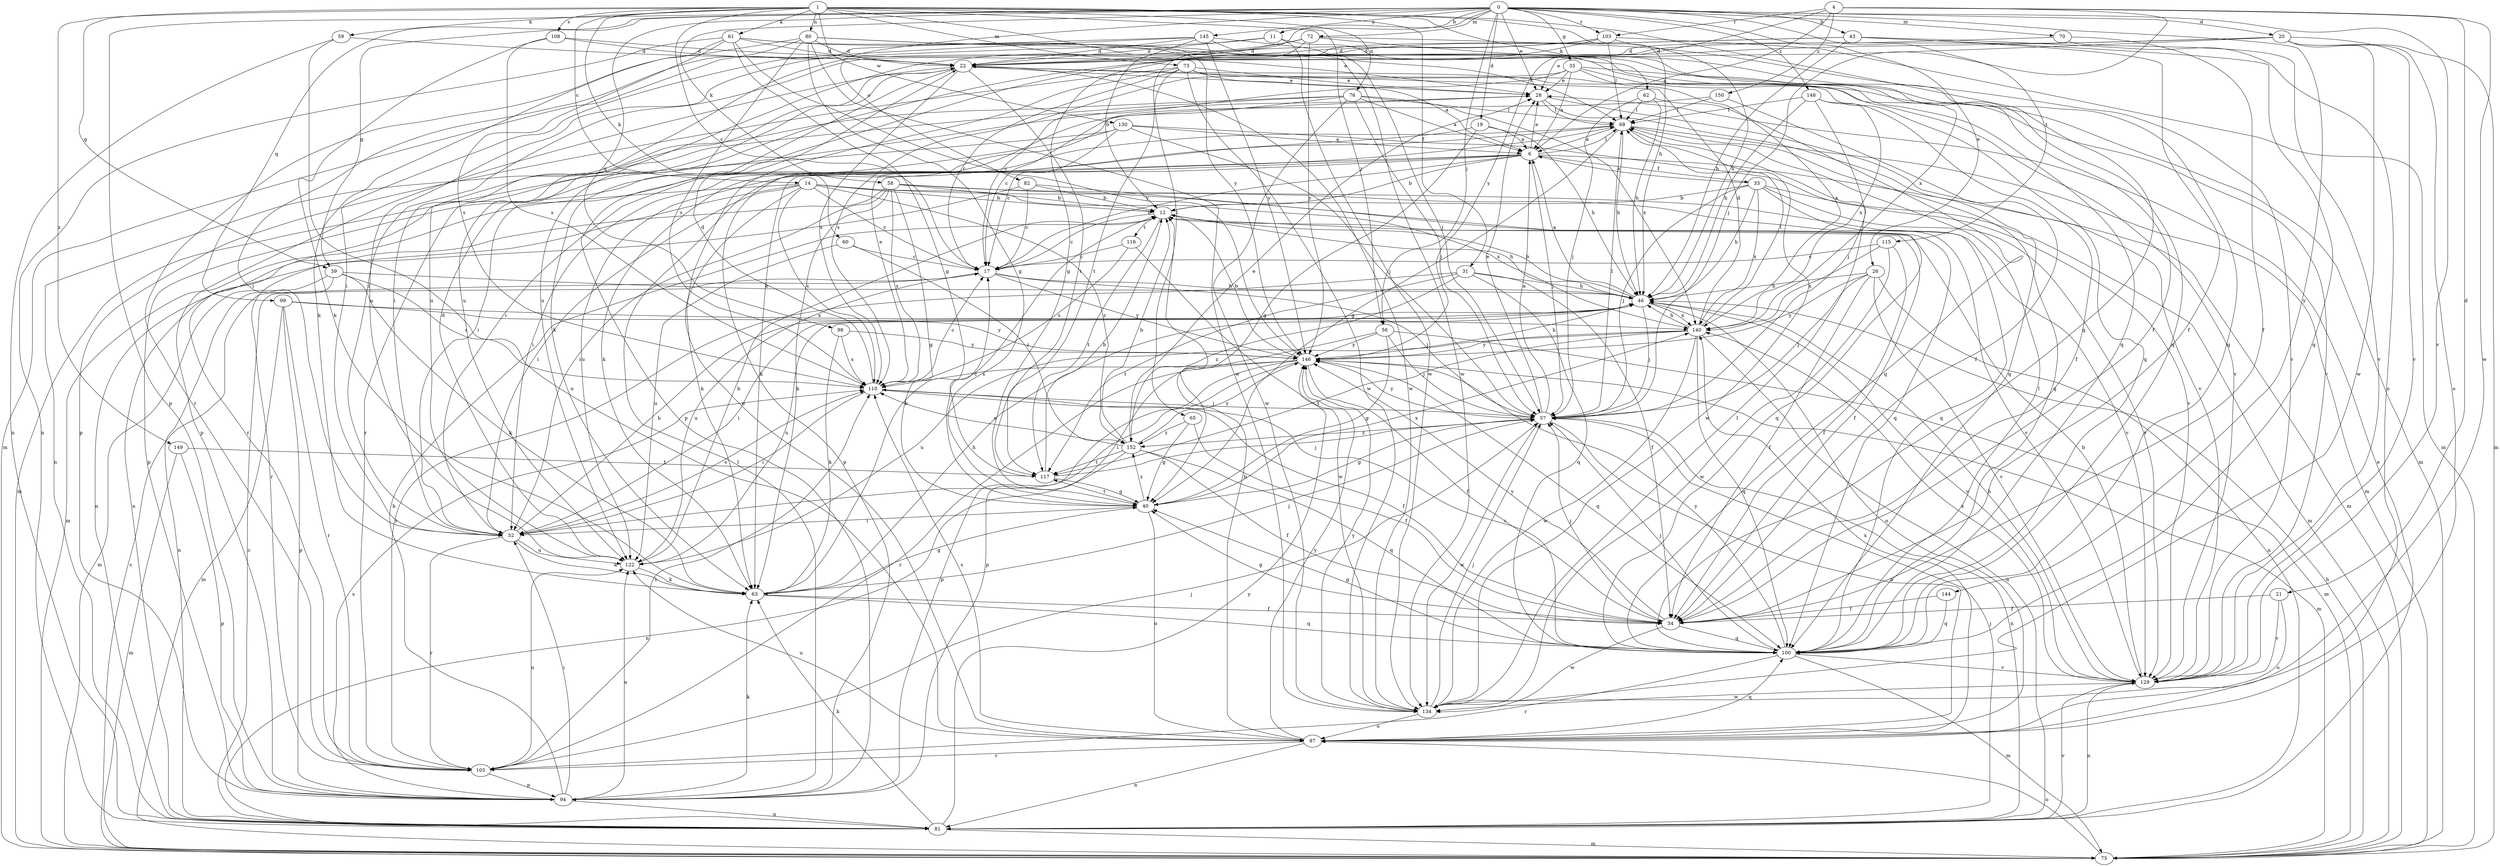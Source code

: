 strict digraph  {
0;
1;
4;
6;
11;
12;
14;
17;
19;
20;
21;
22;
26;
28;
31;
33;
34;
35;
39;
40;
43;
46;
52;
56;
57;
58;
59;
60;
61;
62;
63;
65;
68;
70;
72;
73;
75;
76;
80;
81;
82;
87;
94;
98;
99;
100;
103;
105;
108;
110;
115;
116;
117;
122;
129;
130;
134;
140;
144;
145;
146;
148;
149;
150;
152;
0 -> 11  [label=b];
0 -> 19  [label=d];
0 -> 20  [label=d];
0 -> 26  [label=e];
0 -> 28  [label=e];
0 -> 35  [label=g];
0 -> 39  [label=g];
0 -> 43  [label=h];
0 -> 56  [label=j];
0 -> 58  [label=k];
0 -> 65  [label=l];
0 -> 70  [label=m];
0 -> 72  [label=m];
0 -> 82  [label=o];
0 -> 94  [label=p];
0 -> 98  [label=q];
0 -> 99  [label=q];
0 -> 103  [label=r];
0 -> 115  [label=t];
0 -> 129  [label=v];
0 -> 144  [label=y];
0 -> 145  [label=y];
0 -> 148  [label=z];
1 -> 14  [label=c];
1 -> 17  [label=c];
1 -> 31  [label=f];
1 -> 39  [label=g];
1 -> 46  [label=h];
1 -> 56  [label=j];
1 -> 59  [label=k];
1 -> 60  [label=k];
1 -> 61  [label=k];
1 -> 62  [label=k];
1 -> 73  [label=m];
1 -> 76  [label=n];
1 -> 80  [label=n];
1 -> 100  [label=q];
1 -> 108  [label=s];
1 -> 130  [label=w];
1 -> 146  [label=y];
1 -> 149  [label=z];
4 -> 6  [label=a];
4 -> 21  [label=d];
4 -> 57  [label=j];
4 -> 103  [label=r];
4 -> 134  [label=w];
4 -> 146  [label=y];
4 -> 150  [label=z];
6 -> 12  [label=b];
6 -> 17  [label=c];
6 -> 28  [label=e];
6 -> 33  [label=f];
6 -> 52  [label=i];
6 -> 57  [label=j];
6 -> 63  [label=k];
6 -> 68  [label=l];
6 -> 75  [label=m];
6 -> 122  [label=u];
11 -> 22  [label=d];
11 -> 100  [label=q];
11 -> 122  [label=u];
11 -> 134  [label=w];
12 -> 17  [label=c];
12 -> 34  [label=f];
12 -> 46  [label=h];
12 -> 116  [label=t];
12 -> 117  [label=t];
14 -> 12  [label=b];
14 -> 17  [label=c];
14 -> 52  [label=i];
14 -> 63  [label=k];
14 -> 75  [label=m];
14 -> 105  [label=r];
14 -> 110  [label=s];
14 -> 129  [label=v];
14 -> 140  [label=x];
14 -> 152  [label=z];
17 -> 46  [label=h];
17 -> 57  [label=j];
17 -> 122  [label=u];
17 -> 146  [label=y];
19 -> 6  [label=a];
19 -> 40  [label=g];
19 -> 46  [label=h];
19 -> 94  [label=p];
20 -> 22  [label=d];
20 -> 28  [label=e];
20 -> 75  [label=m];
20 -> 87  [label=o];
20 -> 122  [label=u];
20 -> 129  [label=v];
20 -> 134  [label=w];
21 -> 34  [label=f];
21 -> 87  [label=o];
21 -> 129  [label=v];
22 -> 28  [label=e];
22 -> 52  [label=i];
22 -> 63  [label=k];
22 -> 94  [label=p];
22 -> 100  [label=q];
22 -> 110  [label=s];
22 -> 117  [label=t];
22 -> 134  [label=w];
26 -> 34  [label=f];
26 -> 46  [label=h];
26 -> 57  [label=j];
26 -> 81  [label=n];
26 -> 129  [label=v];
26 -> 146  [label=y];
28 -> 68  [label=l];
28 -> 100  [label=q];
28 -> 105  [label=r];
28 -> 129  [label=v];
31 -> 34  [label=f];
31 -> 46  [label=h];
31 -> 100  [label=q];
31 -> 105  [label=r];
31 -> 117  [label=t];
31 -> 152  [label=z];
33 -> 6  [label=a];
33 -> 12  [label=b];
33 -> 46  [label=h];
33 -> 57  [label=j];
33 -> 75  [label=m];
33 -> 100  [label=q];
33 -> 129  [label=v];
33 -> 140  [label=x];
34 -> 40  [label=g];
34 -> 57  [label=j];
34 -> 100  [label=q];
34 -> 134  [label=w];
34 -> 146  [label=y];
35 -> 6  [label=a];
35 -> 17  [label=c];
35 -> 28  [label=e];
35 -> 75  [label=m];
35 -> 110  [label=s];
35 -> 129  [label=v];
35 -> 140  [label=x];
39 -> 46  [label=h];
39 -> 63  [label=k];
39 -> 75  [label=m];
39 -> 81  [label=n];
39 -> 110  [label=s];
40 -> 52  [label=i];
40 -> 87  [label=o];
40 -> 117  [label=t];
40 -> 140  [label=x];
40 -> 152  [label=z];
43 -> 22  [label=d];
43 -> 34  [label=f];
43 -> 46  [label=h];
43 -> 52  [label=i];
43 -> 87  [label=o];
43 -> 100  [label=q];
46 -> 6  [label=a];
46 -> 12  [label=b];
46 -> 52  [label=i];
46 -> 57  [label=j];
46 -> 87  [label=o];
46 -> 122  [label=u];
46 -> 129  [label=v];
46 -> 140  [label=x];
52 -> 46  [label=h];
52 -> 63  [label=k];
52 -> 105  [label=r];
52 -> 110  [label=s];
52 -> 122  [label=u];
56 -> 40  [label=g];
56 -> 57  [label=j];
56 -> 75  [label=m];
56 -> 94  [label=p];
56 -> 146  [label=y];
57 -> 6  [label=a];
57 -> 28  [label=e];
57 -> 40  [label=g];
57 -> 68  [label=l];
57 -> 81  [label=n];
57 -> 87  [label=o];
57 -> 134  [label=w];
57 -> 146  [label=y];
57 -> 152  [label=z];
58 -> 12  [label=b];
58 -> 40  [label=g];
58 -> 52  [label=i];
58 -> 63  [label=k];
58 -> 81  [label=n];
58 -> 100  [label=q];
58 -> 110  [label=s];
58 -> 129  [label=v];
59 -> 22  [label=d];
59 -> 81  [label=n];
59 -> 87  [label=o];
60 -> 17  [label=c];
60 -> 122  [label=u];
60 -> 152  [label=z];
61 -> 22  [label=d];
61 -> 40  [label=g];
61 -> 63  [label=k];
61 -> 81  [label=n];
61 -> 100  [label=q];
61 -> 110  [label=s];
61 -> 140  [label=x];
61 -> 146  [label=y];
62 -> 46  [label=h];
62 -> 57  [label=j];
62 -> 68  [label=l];
62 -> 100  [label=q];
63 -> 12  [label=b];
63 -> 34  [label=f];
63 -> 40  [label=g];
63 -> 46  [label=h];
63 -> 57  [label=j];
63 -> 100  [label=q];
65 -> 34  [label=f];
65 -> 40  [label=g];
65 -> 152  [label=z];
68 -> 6  [label=a];
68 -> 40  [label=g];
68 -> 46  [label=h];
68 -> 52  [label=i];
68 -> 63  [label=k];
68 -> 75  [label=m];
68 -> 100  [label=q];
68 -> 134  [label=w];
70 -> 22  [label=d];
70 -> 34  [label=f];
70 -> 129  [label=v];
72 -> 22  [label=d];
72 -> 40  [label=g];
72 -> 100  [label=q];
72 -> 122  [label=u];
72 -> 129  [label=v];
72 -> 146  [label=y];
73 -> 6  [label=a];
73 -> 17  [label=c];
73 -> 28  [label=e];
73 -> 87  [label=o];
73 -> 94  [label=p];
73 -> 117  [label=t];
73 -> 129  [label=v];
73 -> 134  [label=w];
75 -> 17  [label=c];
75 -> 46  [label=h];
75 -> 87  [label=o];
76 -> 6  [label=a];
76 -> 17  [label=c];
76 -> 57  [label=j];
76 -> 68  [label=l];
76 -> 81  [label=n];
76 -> 105  [label=r];
76 -> 134  [label=w];
76 -> 140  [label=x];
80 -> 22  [label=d];
80 -> 34  [label=f];
80 -> 40  [label=g];
80 -> 52  [label=i];
80 -> 68  [label=l];
80 -> 105  [label=r];
80 -> 110  [label=s];
80 -> 134  [label=w];
81 -> 17  [label=c];
81 -> 28  [label=e];
81 -> 57  [label=j];
81 -> 63  [label=k];
81 -> 75  [label=m];
81 -> 129  [label=v];
81 -> 146  [label=y];
82 -> 12  [label=b];
82 -> 17  [label=c];
82 -> 81  [label=n];
82 -> 100  [label=q];
87 -> 12  [label=b];
87 -> 81  [label=n];
87 -> 100  [label=q];
87 -> 105  [label=r];
87 -> 110  [label=s];
87 -> 122  [label=u];
87 -> 140  [label=x];
87 -> 146  [label=y];
94 -> 12  [label=b];
94 -> 52  [label=i];
94 -> 63  [label=k];
94 -> 68  [label=l];
94 -> 81  [label=n];
94 -> 110  [label=s];
94 -> 122  [label=u];
98 -> 63  [label=k];
98 -> 110  [label=s];
98 -> 146  [label=y];
99 -> 75  [label=m];
99 -> 94  [label=p];
99 -> 105  [label=r];
99 -> 140  [label=x];
99 -> 146  [label=y];
100 -> 40  [label=g];
100 -> 57  [label=j];
100 -> 68  [label=l];
100 -> 75  [label=m];
100 -> 105  [label=r];
100 -> 110  [label=s];
100 -> 129  [label=v];
100 -> 146  [label=y];
103 -> 22  [label=d];
103 -> 46  [label=h];
103 -> 68  [label=l];
103 -> 75  [label=m];
103 -> 94  [label=p];
103 -> 122  [label=u];
105 -> 57  [label=j];
105 -> 94  [label=p];
105 -> 110  [label=s];
105 -> 122  [label=u];
108 -> 22  [label=d];
108 -> 28  [label=e];
108 -> 63  [label=k];
108 -> 110  [label=s];
110 -> 17  [label=c];
110 -> 22  [label=d];
110 -> 28  [label=e];
110 -> 34  [label=f];
110 -> 52  [label=i];
110 -> 57  [label=j];
115 -> 17  [label=c];
115 -> 34  [label=f];
115 -> 134  [label=w];
115 -> 140  [label=x];
116 -> 17  [label=c];
116 -> 110  [label=s];
116 -> 134  [label=w];
117 -> 12  [label=b];
117 -> 17  [label=c];
117 -> 40  [label=g];
117 -> 57  [label=j];
122 -> 12  [label=b];
122 -> 22  [label=d];
122 -> 63  [label=k];
129 -> 12  [label=b];
129 -> 46  [label=h];
129 -> 81  [label=n];
129 -> 134  [label=w];
129 -> 140  [label=x];
130 -> 6  [label=a];
130 -> 17  [label=c];
130 -> 57  [label=j];
130 -> 75  [label=m];
130 -> 94  [label=p];
130 -> 129  [label=v];
134 -> 57  [label=j];
134 -> 68  [label=l];
134 -> 87  [label=o];
134 -> 146  [label=y];
140 -> 22  [label=d];
140 -> 46  [label=h];
140 -> 68  [label=l];
140 -> 81  [label=n];
140 -> 100  [label=q];
140 -> 117  [label=t];
140 -> 122  [label=u];
140 -> 134  [label=w];
140 -> 146  [label=y];
144 -> 34  [label=f];
144 -> 100  [label=q];
145 -> 12  [label=b];
145 -> 22  [label=d];
145 -> 52  [label=i];
145 -> 57  [label=j];
145 -> 75  [label=m];
145 -> 134  [label=w];
145 -> 146  [label=y];
146 -> 12  [label=b];
146 -> 34  [label=f];
146 -> 46  [label=h];
146 -> 52  [label=i];
146 -> 75  [label=m];
146 -> 94  [label=p];
146 -> 100  [label=q];
146 -> 105  [label=r];
146 -> 110  [label=s];
148 -> 34  [label=f];
148 -> 46  [label=h];
148 -> 57  [label=j];
148 -> 68  [label=l];
148 -> 140  [label=x];
149 -> 75  [label=m];
149 -> 94  [label=p];
149 -> 117  [label=t];
150 -> 34  [label=f];
150 -> 52  [label=i];
150 -> 68  [label=l];
152 -> 12  [label=b];
152 -> 28  [label=e];
152 -> 34  [label=f];
152 -> 81  [label=n];
152 -> 100  [label=q];
152 -> 110  [label=s];
152 -> 117  [label=t];
152 -> 146  [label=y];
}
